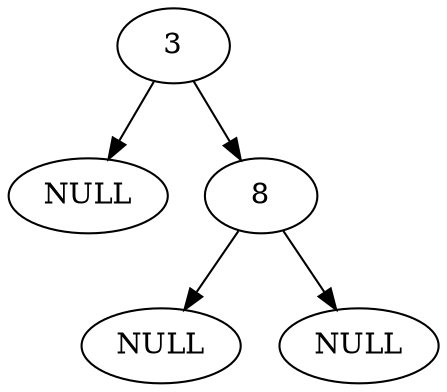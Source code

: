 digraph {
	3 -> {NULL0[label="NULL"]};
	3 -> 8;
	8 -> {NULL1[label="NULL"]};
	8 -> {NULL2[label="NULL"]};
}

